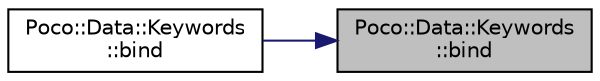 digraph "Poco::Data::Keywords::bind"
{
 // LATEX_PDF_SIZE
  edge [fontname="Helvetica",fontsize="10",labelfontname="Helvetica",labelfontsize="10"];
  node [fontname="Helvetica",fontsize="10",shape=record];
  rankdir="RL";
  Node1 [label="Poco::Data::Keywords\l::bind",height=0.2,width=0.4,color="black", fillcolor="grey75", style="filled", fontcolor="black",tooltip=" "];
  Node1 -> Node2 [dir="back",color="midnightblue",fontsize="10",style="solid"];
  Node2 [label="Poco::Data::Keywords\l::bind",height=0.2,width=0.4,color="black", fillcolor="white", style="filled",URL="$namespacePoco_1_1Data_1_1Keywords.html#ae73c38f8db3c5d5e884f4efd692711e4",tooltip=" "];
}
